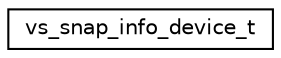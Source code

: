 digraph "Graphical Class Hierarchy"
{
 // LATEX_PDF_SIZE
  edge [fontname="Helvetica",fontsize="10",labelfontname="Helvetica",labelfontsize="10"];
  node [fontname="Helvetica",fontsize="10",shape=record];
  rankdir="LR";
  Node0 [label="vs_snap_info_device_t",height=0.2,width=0.4,color="black", fillcolor="white", style="filled",URL="$structvs__snap__info__device__t.html",tooltip="Device information."];
}
